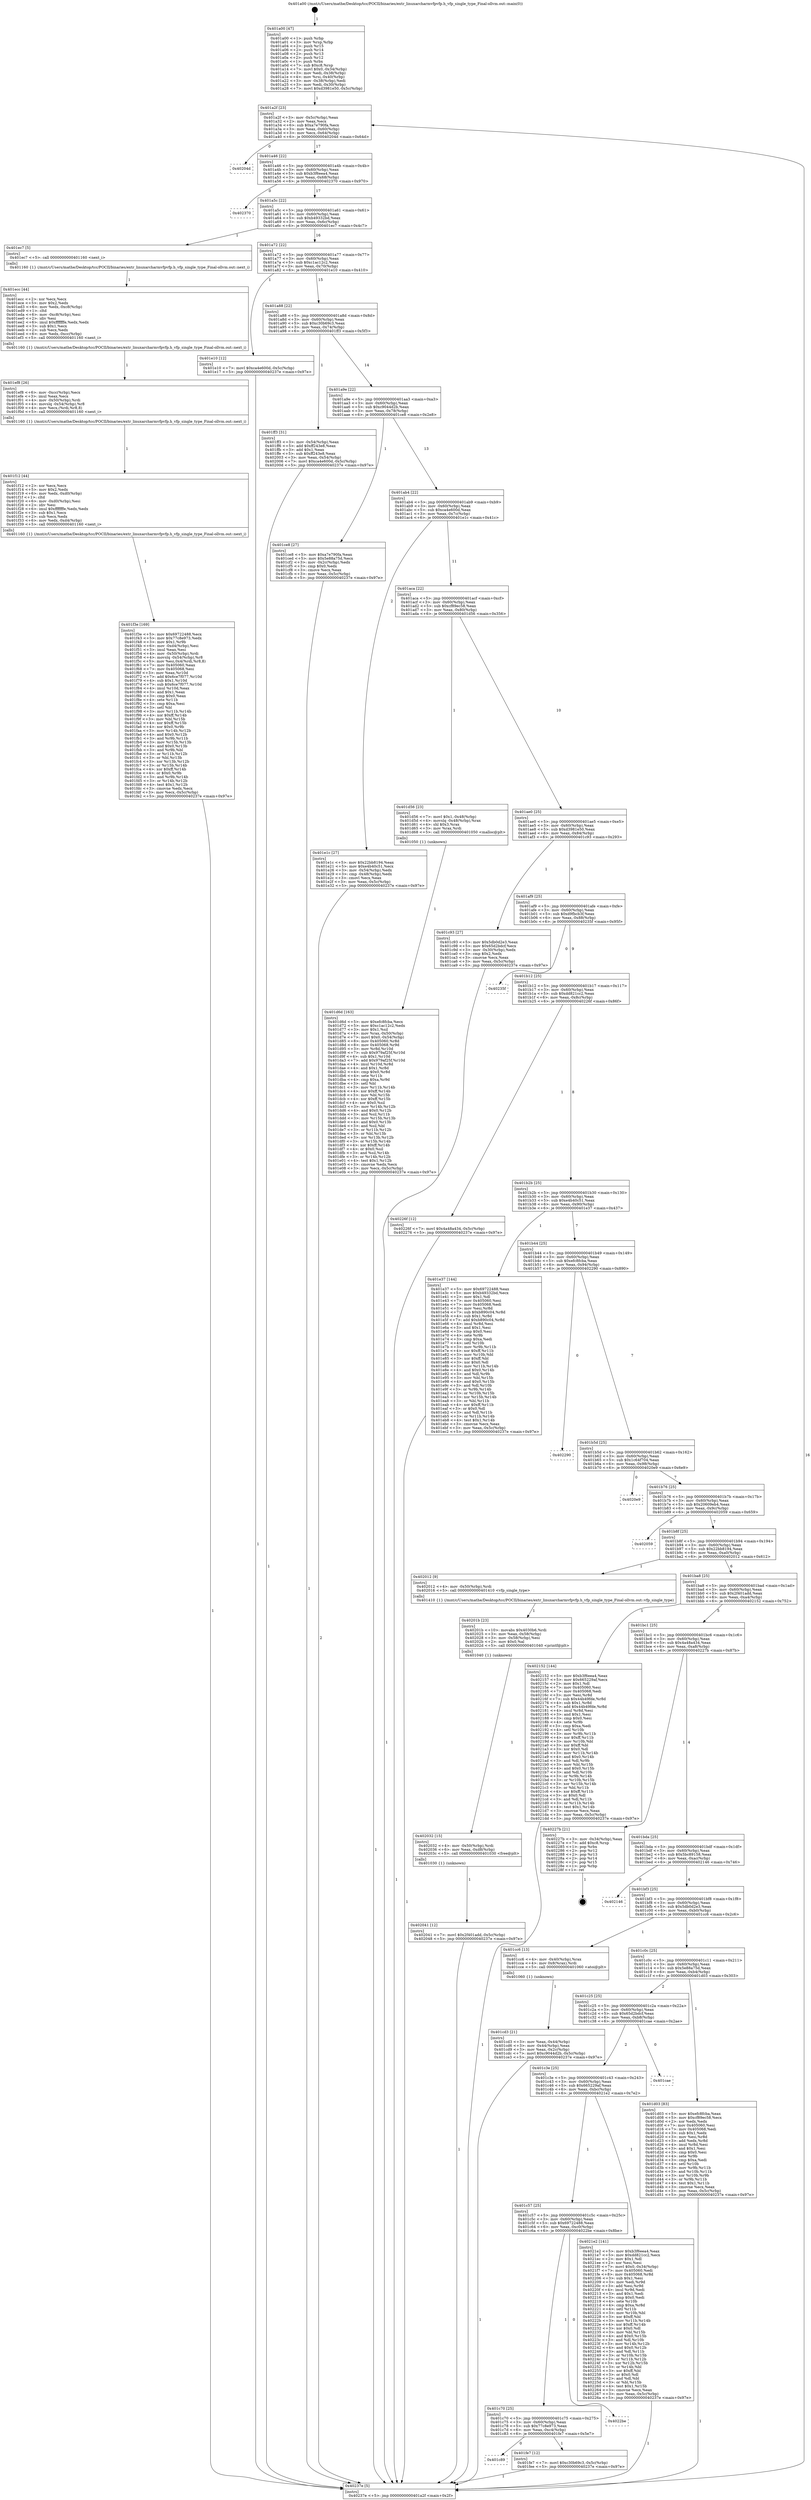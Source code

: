 digraph "0x401a00" {
  label = "0x401a00 (/mnt/c/Users/mathe/Desktop/tcc/POCII/binaries/extr_linuxarcharmvfpvfp.h_vfp_single_type_Final-ollvm.out::main(0))"
  labelloc = "t"
  node[shape=record]

  Entry [label="",width=0.3,height=0.3,shape=circle,fillcolor=black,style=filled]
  "0x401a2f" [label="{
     0x401a2f [23]\l
     | [instrs]\l
     &nbsp;&nbsp;0x401a2f \<+3\>: mov -0x5c(%rbp),%eax\l
     &nbsp;&nbsp;0x401a32 \<+2\>: mov %eax,%ecx\l
     &nbsp;&nbsp;0x401a34 \<+6\>: sub $0xa7e790fa,%ecx\l
     &nbsp;&nbsp;0x401a3a \<+3\>: mov %eax,-0x60(%rbp)\l
     &nbsp;&nbsp;0x401a3d \<+3\>: mov %ecx,-0x64(%rbp)\l
     &nbsp;&nbsp;0x401a40 \<+6\>: je 000000000040204d \<main+0x64d\>\l
  }"]
  "0x40204d" [label="{
     0x40204d\l
  }", style=dashed]
  "0x401a46" [label="{
     0x401a46 [22]\l
     | [instrs]\l
     &nbsp;&nbsp;0x401a46 \<+5\>: jmp 0000000000401a4b \<main+0x4b\>\l
     &nbsp;&nbsp;0x401a4b \<+3\>: mov -0x60(%rbp),%eax\l
     &nbsp;&nbsp;0x401a4e \<+5\>: sub $0xb3f6eea4,%eax\l
     &nbsp;&nbsp;0x401a53 \<+3\>: mov %eax,-0x68(%rbp)\l
     &nbsp;&nbsp;0x401a56 \<+6\>: je 0000000000402370 \<main+0x970\>\l
  }"]
  Exit [label="",width=0.3,height=0.3,shape=circle,fillcolor=black,style=filled,peripheries=2]
  "0x402370" [label="{
     0x402370\l
  }", style=dashed]
  "0x401a5c" [label="{
     0x401a5c [22]\l
     | [instrs]\l
     &nbsp;&nbsp;0x401a5c \<+5\>: jmp 0000000000401a61 \<main+0x61\>\l
     &nbsp;&nbsp;0x401a61 \<+3\>: mov -0x60(%rbp),%eax\l
     &nbsp;&nbsp;0x401a64 \<+5\>: sub $0xb49332bd,%eax\l
     &nbsp;&nbsp;0x401a69 \<+3\>: mov %eax,-0x6c(%rbp)\l
     &nbsp;&nbsp;0x401a6c \<+6\>: je 0000000000401ec7 \<main+0x4c7\>\l
  }"]
  "0x402041" [label="{
     0x402041 [12]\l
     | [instrs]\l
     &nbsp;&nbsp;0x402041 \<+7\>: movl $0x2f401add,-0x5c(%rbp)\l
     &nbsp;&nbsp;0x402048 \<+5\>: jmp 000000000040237e \<main+0x97e\>\l
  }"]
  "0x401ec7" [label="{
     0x401ec7 [5]\l
     | [instrs]\l
     &nbsp;&nbsp;0x401ec7 \<+5\>: call 0000000000401160 \<next_i\>\l
     | [calls]\l
     &nbsp;&nbsp;0x401160 \{1\} (/mnt/c/Users/mathe/Desktop/tcc/POCII/binaries/extr_linuxarcharmvfpvfp.h_vfp_single_type_Final-ollvm.out::next_i)\l
  }"]
  "0x401a72" [label="{
     0x401a72 [22]\l
     | [instrs]\l
     &nbsp;&nbsp;0x401a72 \<+5\>: jmp 0000000000401a77 \<main+0x77\>\l
     &nbsp;&nbsp;0x401a77 \<+3\>: mov -0x60(%rbp),%eax\l
     &nbsp;&nbsp;0x401a7a \<+5\>: sub $0xc1ac12c2,%eax\l
     &nbsp;&nbsp;0x401a7f \<+3\>: mov %eax,-0x70(%rbp)\l
     &nbsp;&nbsp;0x401a82 \<+6\>: je 0000000000401e10 \<main+0x410\>\l
  }"]
  "0x402032" [label="{
     0x402032 [15]\l
     | [instrs]\l
     &nbsp;&nbsp;0x402032 \<+4\>: mov -0x50(%rbp),%rdi\l
     &nbsp;&nbsp;0x402036 \<+6\>: mov %eax,-0xd8(%rbp)\l
     &nbsp;&nbsp;0x40203c \<+5\>: call 0000000000401030 \<free@plt\>\l
     | [calls]\l
     &nbsp;&nbsp;0x401030 \{1\} (unknown)\l
  }"]
  "0x401e10" [label="{
     0x401e10 [12]\l
     | [instrs]\l
     &nbsp;&nbsp;0x401e10 \<+7\>: movl $0xca4e600d,-0x5c(%rbp)\l
     &nbsp;&nbsp;0x401e17 \<+5\>: jmp 000000000040237e \<main+0x97e\>\l
  }"]
  "0x401a88" [label="{
     0x401a88 [22]\l
     | [instrs]\l
     &nbsp;&nbsp;0x401a88 \<+5\>: jmp 0000000000401a8d \<main+0x8d\>\l
     &nbsp;&nbsp;0x401a8d \<+3\>: mov -0x60(%rbp),%eax\l
     &nbsp;&nbsp;0x401a90 \<+5\>: sub $0xc30b69c3,%eax\l
     &nbsp;&nbsp;0x401a95 \<+3\>: mov %eax,-0x74(%rbp)\l
     &nbsp;&nbsp;0x401a98 \<+6\>: je 0000000000401ff3 \<main+0x5f3\>\l
  }"]
  "0x40201b" [label="{
     0x40201b [23]\l
     | [instrs]\l
     &nbsp;&nbsp;0x40201b \<+10\>: movabs $0x4030b6,%rdi\l
     &nbsp;&nbsp;0x402025 \<+3\>: mov %eax,-0x58(%rbp)\l
     &nbsp;&nbsp;0x402028 \<+3\>: mov -0x58(%rbp),%esi\l
     &nbsp;&nbsp;0x40202b \<+2\>: mov $0x0,%al\l
     &nbsp;&nbsp;0x40202d \<+5\>: call 0000000000401040 \<printf@plt\>\l
     | [calls]\l
     &nbsp;&nbsp;0x401040 \{1\} (unknown)\l
  }"]
  "0x401ff3" [label="{
     0x401ff3 [31]\l
     | [instrs]\l
     &nbsp;&nbsp;0x401ff3 \<+3\>: mov -0x54(%rbp),%eax\l
     &nbsp;&nbsp;0x401ff6 \<+5\>: add $0xff243e8,%eax\l
     &nbsp;&nbsp;0x401ffb \<+3\>: add $0x1,%eax\l
     &nbsp;&nbsp;0x401ffe \<+5\>: sub $0xff243e8,%eax\l
     &nbsp;&nbsp;0x402003 \<+3\>: mov %eax,-0x54(%rbp)\l
     &nbsp;&nbsp;0x402006 \<+7\>: movl $0xca4e600d,-0x5c(%rbp)\l
     &nbsp;&nbsp;0x40200d \<+5\>: jmp 000000000040237e \<main+0x97e\>\l
  }"]
  "0x401a9e" [label="{
     0x401a9e [22]\l
     | [instrs]\l
     &nbsp;&nbsp;0x401a9e \<+5\>: jmp 0000000000401aa3 \<main+0xa3\>\l
     &nbsp;&nbsp;0x401aa3 \<+3\>: mov -0x60(%rbp),%eax\l
     &nbsp;&nbsp;0x401aa6 \<+5\>: sub $0xc9044d2b,%eax\l
     &nbsp;&nbsp;0x401aab \<+3\>: mov %eax,-0x78(%rbp)\l
     &nbsp;&nbsp;0x401aae \<+6\>: je 0000000000401ce8 \<main+0x2e8\>\l
  }"]
  "0x401c89" [label="{
     0x401c89\l
  }", style=dashed]
  "0x401ce8" [label="{
     0x401ce8 [27]\l
     | [instrs]\l
     &nbsp;&nbsp;0x401ce8 \<+5\>: mov $0xa7e790fa,%eax\l
     &nbsp;&nbsp;0x401ced \<+5\>: mov $0x5e88a75d,%ecx\l
     &nbsp;&nbsp;0x401cf2 \<+3\>: mov -0x2c(%rbp),%edx\l
     &nbsp;&nbsp;0x401cf5 \<+3\>: cmp $0x0,%edx\l
     &nbsp;&nbsp;0x401cf8 \<+3\>: cmove %ecx,%eax\l
     &nbsp;&nbsp;0x401cfb \<+3\>: mov %eax,-0x5c(%rbp)\l
     &nbsp;&nbsp;0x401cfe \<+5\>: jmp 000000000040237e \<main+0x97e\>\l
  }"]
  "0x401ab4" [label="{
     0x401ab4 [22]\l
     | [instrs]\l
     &nbsp;&nbsp;0x401ab4 \<+5\>: jmp 0000000000401ab9 \<main+0xb9\>\l
     &nbsp;&nbsp;0x401ab9 \<+3\>: mov -0x60(%rbp),%eax\l
     &nbsp;&nbsp;0x401abc \<+5\>: sub $0xca4e600d,%eax\l
     &nbsp;&nbsp;0x401ac1 \<+3\>: mov %eax,-0x7c(%rbp)\l
     &nbsp;&nbsp;0x401ac4 \<+6\>: je 0000000000401e1c \<main+0x41c\>\l
  }"]
  "0x401fe7" [label="{
     0x401fe7 [12]\l
     | [instrs]\l
     &nbsp;&nbsp;0x401fe7 \<+7\>: movl $0xc30b69c3,-0x5c(%rbp)\l
     &nbsp;&nbsp;0x401fee \<+5\>: jmp 000000000040237e \<main+0x97e\>\l
  }"]
  "0x401e1c" [label="{
     0x401e1c [27]\l
     | [instrs]\l
     &nbsp;&nbsp;0x401e1c \<+5\>: mov $0x22bb8194,%eax\l
     &nbsp;&nbsp;0x401e21 \<+5\>: mov $0xe4b40c51,%ecx\l
     &nbsp;&nbsp;0x401e26 \<+3\>: mov -0x54(%rbp),%edx\l
     &nbsp;&nbsp;0x401e29 \<+3\>: cmp -0x48(%rbp),%edx\l
     &nbsp;&nbsp;0x401e2c \<+3\>: cmovl %ecx,%eax\l
     &nbsp;&nbsp;0x401e2f \<+3\>: mov %eax,-0x5c(%rbp)\l
     &nbsp;&nbsp;0x401e32 \<+5\>: jmp 000000000040237e \<main+0x97e\>\l
  }"]
  "0x401aca" [label="{
     0x401aca [22]\l
     | [instrs]\l
     &nbsp;&nbsp;0x401aca \<+5\>: jmp 0000000000401acf \<main+0xcf\>\l
     &nbsp;&nbsp;0x401acf \<+3\>: mov -0x60(%rbp),%eax\l
     &nbsp;&nbsp;0x401ad2 \<+5\>: sub $0xcf89ec58,%eax\l
     &nbsp;&nbsp;0x401ad7 \<+3\>: mov %eax,-0x80(%rbp)\l
     &nbsp;&nbsp;0x401ada \<+6\>: je 0000000000401d56 \<main+0x356\>\l
  }"]
  "0x401c70" [label="{
     0x401c70 [25]\l
     | [instrs]\l
     &nbsp;&nbsp;0x401c70 \<+5\>: jmp 0000000000401c75 \<main+0x275\>\l
     &nbsp;&nbsp;0x401c75 \<+3\>: mov -0x60(%rbp),%eax\l
     &nbsp;&nbsp;0x401c78 \<+5\>: sub $0x77c8e973,%eax\l
     &nbsp;&nbsp;0x401c7d \<+6\>: mov %eax,-0xc4(%rbp)\l
     &nbsp;&nbsp;0x401c83 \<+6\>: je 0000000000401fe7 \<main+0x5e7\>\l
  }"]
  "0x401d56" [label="{
     0x401d56 [23]\l
     | [instrs]\l
     &nbsp;&nbsp;0x401d56 \<+7\>: movl $0x1,-0x48(%rbp)\l
     &nbsp;&nbsp;0x401d5d \<+4\>: movslq -0x48(%rbp),%rax\l
     &nbsp;&nbsp;0x401d61 \<+4\>: shl $0x3,%rax\l
     &nbsp;&nbsp;0x401d65 \<+3\>: mov %rax,%rdi\l
     &nbsp;&nbsp;0x401d68 \<+5\>: call 0000000000401050 \<malloc@plt\>\l
     | [calls]\l
     &nbsp;&nbsp;0x401050 \{1\} (unknown)\l
  }"]
  "0x401ae0" [label="{
     0x401ae0 [25]\l
     | [instrs]\l
     &nbsp;&nbsp;0x401ae0 \<+5\>: jmp 0000000000401ae5 \<main+0xe5\>\l
     &nbsp;&nbsp;0x401ae5 \<+3\>: mov -0x60(%rbp),%eax\l
     &nbsp;&nbsp;0x401ae8 \<+5\>: sub $0xd3981e50,%eax\l
     &nbsp;&nbsp;0x401aed \<+6\>: mov %eax,-0x84(%rbp)\l
     &nbsp;&nbsp;0x401af3 \<+6\>: je 0000000000401c93 \<main+0x293\>\l
  }"]
  "0x4022be" [label="{
     0x4022be\l
  }", style=dashed]
  "0x401c93" [label="{
     0x401c93 [27]\l
     | [instrs]\l
     &nbsp;&nbsp;0x401c93 \<+5\>: mov $0x5db0d2e3,%eax\l
     &nbsp;&nbsp;0x401c98 \<+5\>: mov $0x65d2bdcf,%ecx\l
     &nbsp;&nbsp;0x401c9d \<+3\>: mov -0x30(%rbp),%edx\l
     &nbsp;&nbsp;0x401ca0 \<+3\>: cmp $0x2,%edx\l
     &nbsp;&nbsp;0x401ca3 \<+3\>: cmovne %ecx,%eax\l
     &nbsp;&nbsp;0x401ca6 \<+3\>: mov %eax,-0x5c(%rbp)\l
     &nbsp;&nbsp;0x401ca9 \<+5\>: jmp 000000000040237e \<main+0x97e\>\l
  }"]
  "0x401af9" [label="{
     0x401af9 [25]\l
     | [instrs]\l
     &nbsp;&nbsp;0x401af9 \<+5\>: jmp 0000000000401afe \<main+0xfe\>\l
     &nbsp;&nbsp;0x401afe \<+3\>: mov -0x60(%rbp),%eax\l
     &nbsp;&nbsp;0x401b01 \<+5\>: sub $0xd9fbcb3f,%eax\l
     &nbsp;&nbsp;0x401b06 \<+6\>: mov %eax,-0x88(%rbp)\l
     &nbsp;&nbsp;0x401b0c \<+6\>: je 000000000040235f \<main+0x95f\>\l
  }"]
  "0x40237e" [label="{
     0x40237e [5]\l
     | [instrs]\l
     &nbsp;&nbsp;0x40237e \<+5\>: jmp 0000000000401a2f \<main+0x2f\>\l
  }"]
  "0x401a00" [label="{
     0x401a00 [47]\l
     | [instrs]\l
     &nbsp;&nbsp;0x401a00 \<+1\>: push %rbp\l
     &nbsp;&nbsp;0x401a01 \<+3\>: mov %rsp,%rbp\l
     &nbsp;&nbsp;0x401a04 \<+2\>: push %r15\l
     &nbsp;&nbsp;0x401a06 \<+2\>: push %r14\l
     &nbsp;&nbsp;0x401a08 \<+2\>: push %r13\l
     &nbsp;&nbsp;0x401a0a \<+2\>: push %r12\l
     &nbsp;&nbsp;0x401a0c \<+1\>: push %rbx\l
     &nbsp;&nbsp;0x401a0d \<+7\>: sub $0xc8,%rsp\l
     &nbsp;&nbsp;0x401a14 \<+7\>: movl $0x0,-0x34(%rbp)\l
     &nbsp;&nbsp;0x401a1b \<+3\>: mov %edi,-0x38(%rbp)\l
     &nbsp;&nbsp;0x401a1e \<+4\>: mov %rsi,-0x40(%rbp)\l
     &nbsp;&nbsp;0x401a22 \<+3\>: mov -0x38(%rbp),%edi\l
     &nbsp;&nbsp;0x401a25 \<+3\>: mov %edi,-0x30(%rbp)\l
     &nbsp;&nbsp;0x401a28 \<+7\>: movl $0xd3981e50,-0x5c(%rbp)\l
  }"]
  "0x401c57" [label="{
     0x401c57 [25]\l
     | [instrs]\l
     &nbsp;&nbsp;0x401c57 \<+5\>: jmp 0000000000401c5c \<main+0x25c\>\l
     &nbsp;&nbsp;0x401c5c \<+3\>: mov -0x60(%rbp),%eax\l
     &nbsp;&nbsp;0x401c5f \<+5\>: sub $0x69722488,%eax\l
     &nbsp;&nbsp;0x401c64 \<+6\>: mov %eax,-0xc0(%rbp)\l
     &nbsp;&nbsp;0x401c6a \<+6\>: je 00000000004022be \<main+0x8be\>\l
  }"]
  "0x40235f" [label="{
     0x40235f\l
  }", style=dashed]
  "0x401b12" [label="{
     0x401b12 [25]\l
     | [instrs]\l
     &nbsp;&nbsp;0x401b12 \<+5\>: jmp 0000000000401b17 \<main+0x117\>\l
     &nbsp;&nbsp;0x401b17 \<+3\>: mov -0x60(%rbp),%eax\l
     &nbsp;&nbsp;0x401b1a \<+5\>: sub $0xdd821cc2,%eax\l
     &nbsp;&nbsp;0x401b1f \<+6\>: mov %eax,-0x8c(%rbp)\l
     &nbsp;&nbsp;0x401b25 \<+6\>: je 000000000040226f \<main+0x86f\>\l
  }"]
  "0x4021e2" [label="{
     0x4021e2 [141]\l
     | [instrs]\l
     &nbsp;&nbsp;0x4021e2 \<+5\>: mov $0xb3f6eea4,%eax\l
     &nbsp;&nbsp;0x4021e7 \<+5\>: mov $0xdd821cc2,%ecx\l
     &nbsp;&nbsp;0x4021ec \<+2\>: mov $0x1,%dl\l
     &nbsp;&nbsp;0x4021ee \<+2\>: xor %esi,%esi\l
     &nbsp;&nbsp;0x4021f0 \<+7\>: movl $0x0,-0x34(%rbp)\l
     &nbsp;&nbsp;0x4021f7 \<+7\>: mov 0x405060,%edi\l
     &nbsp;&nbsp;0x4021fe \<+8\>: mov 0x405068,%r8d\l
     &nbsp;&nbsp;0x402206 \<+3\>: sub $0x1,%esi\l
     &nbsp;&nbsp;0x402209 \<+3\>: mov %edi,%r9d\l
     &nbsp;&nbsp;0x40220c \<+3\>: add %esi,%r9d\l
     &nbsp;&nbsp;0x40220f \<+4\>: imul %r9d,%edi\l
     &nbsp;&nbsp;0x402213 \<+3\>: and $0x1,%edi\l
     &nbsp;&nbsp;0x402216 \<+3\>: cmp $0x0,%edi\l
     &nbsp;&nbsp;0x402219 \<+4\>: sete %r10b\l
     &nbsp;&nbsp;0x40221d \<+4\>: cmp $0xa,%r8d\l
     &nbsp;&nbsp;0x402221 \<+4\>: setl %r11b\l
     &nbsp;&nbsp;0x402225 \<+3\>: mov %r10b,%bl\l
     &nbsp;&nbsp;0x402228 \<+3\>: xor $0xff,%bl\l
     &nbsp;&nbsp;0x40222b \<+3\>: mov %r11b,%r14b\l
     &nbsp;&nbsp;0x40222e \<+4\>: xor $0xff,%r14b\l
     &nbsp;&nbsp;0x402232 \<+3\>: xor $0x0,%dl\l
     &nbsp;&nbsp;0x402235 \<+3\>: mov %bl,%r15b\l
     &nbsp;&nbsp;0x402238 \<+4\>: and $0x0,%r15b\l
     &nbsp;&nbsp;0x40223c \<+3\>: and %dl,%r10b\l
     &nbsp;&nbsp;0x40223f \<+3\>: mov %r14b,%r12b\l
     &nbsp;&nbsp;0x402242 \<+4\>: and $0x0,%r12b\l
     &nbsp;&nbsp;0x402246 \<+3\>: and %dl,%r11b\l
     &nbsp;&nbsp;0x402249 \<+3\>: or %r10b,%r15b\l
     &nbsp;&nbsp;0x40224c \<+3\>: or %r11b,%r12b\l
     &nbsp;&nbsp;0x40224f \<+3\>: xor %r12b,%r15b\l
     &nbsp;&nbsp;0x402252 \<+3\>: or %r14b,%bl\l
     &nbsp;&nbsp;0x402255 \<+3\>: xor $0xff,%bl\l
     &nbsp;&nbsp;0x402258 \<+3\>: or $0x0,%dl\l
     &nbsp;&nbsp;0x40225b \<+2\>: and %dl,%bl\l
     &nbsp;&nbsp;0x40225d \<+3\>: or %bl,%r15b\l
     &nbsp;&nbsp;0x402260 \<+4\>: test $0x1,%r15b\l
     &nbsp;&nbsp;0x402264 \<+3\>: cmovne %ecx,%eax\l
     &nbsp;&nbsp;0x402267 \<+3\>: mov %eax,-0x5c(%rbp)\l
     &nbsp;&nbsp;0x40226a \<+5\>: jmp 000000000040237e \<main+0x97e\>\l
  }"]
  "0x40226f" [label="{
     0x40226f [12]\l
     | [instrs]\l
     &nbsp;&nbsp;0x40226f \<+7\>: movl $0x4a48a434,-0x5c(%rbp)\l
     &nbsp;&nbsp;0x402276 \<+5\>: jmp 000000000040237e \<main+0x97e\>\l
  }"]
  "0x401b2b" [label="{
     0x401b2b [25]\l
     | [instrs]\l
     &nbsp;&nbsp;0x401b2b \<+5\>: jmp 0000000000401b30 \<main+0x130\>\l
     &nbsp;&nbsp;0x401b30 \<+3\>: mov -0x60(%rbp),%eax\l
     &nbsp;&nbsp;0x401b33 \<+5\>: sub $0xe4b40c51,%eax\l
     &nbsp;&nbsp;0x401b38 \<+6\>: mov %eax,-0x90(%rbp)\l
     &nbsp;&nbsp;0x401b3e \<+6\>: je 0000000000401e37 \<main+0x437\>\l
  }"]
  "0x401c3e" [label="{
     0x401c3e [25]\l
     | [instrs]\l
     &nbsp;&nbsp;0x401c3e \<+5\>: jmp 0000000000401c43 \<main+0x243\>\l
     &nbsp;&nbsp;0x401c43 \<+3\>: mov -0x60(%rbp),%eax\l
     &nbsp;&nbsp;0x401c46 \<+5\>: sub $0x665229af,%eax\l
     &nbsp;&nbsp;0x401c4b \<+6\>: mov %eax,-0xbc(%rbp)\l
     &nbsp;&nbsp;0x401c51 \<+6\>: je 00000000004021e2 \<main+0x7e2\>\l
  }"]
  "0x401e37" [label="{
     0x401e37 [144]\l
     | [instrs]\l
     &nbsp;&nbsp;0x401e37 \<+5\>: mov $0x69722488,%eax\l
     &nbsp;&nbsp;0x401e3c \<+5\>: mov $0xb49332bd,%ecx\l
     &nbsp;&nbsp;0x401e41 \<+2\>: mov $0x1,%dl\l
     &nbsp;&nbsp;0x401e43 \<+7\>: mov 0x405060,%esi\l
     &nbsp;&nbsp;0x401e4a \<+7\>: mov 0x405068,%edi\l
     &nbsp;&nbsp;0x401e51 \<+3\>: mov %esi,%r8d\l
     &nbsp;&nbsp;0x401e54 \<+7\>: sub $0xb890c04,%r8d\l
     &nbsp;&nbsp;0x401e5b \<+4\>: sub $0x1,%r8d\l
     &nbsp;&nbsp;0x401e5f \<+7\>: add $0xb890c04,%r8d\l
     &nbsp;&nbsp;0x401e66 \<+4\>: imul %r8d,%esi\l
     &nbsp;&nbsp;0x401e6a \<+3\>: and $0x1,%esi\l
     &nbsp;&nbsp;0x401e6d \<+3\>: cmp $0x0,%esi\l
     &nbsp;&nbsp;0x401e70 \<+4\>: sete %r9b\l
     &nbsp;&nbsp;0x401e74 \<+3\>: cmp $0xa,%edi\l
     &nbsp;&nbsp;0x401e77 \<+4\>: setl %r10b\l
     &nbsp;&nbsp;0x401e7b \<+3\>: mov %r9b,%r11b\l
     &nbsp;&nbsp;0x401e7e \<+4\>: xor $0xff,%r11b\l
     &nbsp;&nbsp;0x401e82 \<+3\>: mov %r10b,%bl\l
     &nbsp;&nbsp;0x401e85 \<+3\>: xor $0xff,%bl\l
     &nbsp;&nbsp;0x401e88 \<+3\>: xor $0x0,%dl\l
     &nbsp;&nbsp;0x401e8b \<+3\>: mov %r11b,%r14b\l
     &nbsp;&nbsp;0x401e8e \<+4\>: and $0x0,%r14b\l
     &nbsp;&nbsp;0x401e92 \<+3\>: and %dl,%r9b\l
     &nbsp;&nbsp;0x401e95 \<+3\>: mov %bl,%r15b\l
     &nbsp;&nbsp;0x401e98 \<+4\>: and $0x0,%r15b\l
     &nbsp;&nbsp;0x401e9c \<+3\>: and %dl,%r10b\l
     &nbsp;&nbsp;0x401e9f \<+3\>: or %r9b,%r14b\l
     &nbsp;&nbsp;0x401ea2 \<+3\>: or %r10b,%r15b\l
     &nbsp;&nbsp;0x401ea5 \<+3\>: xor %r15b,%r14b\l
     &nbsp;&nbsp;0x401ea8 \<+3\>: or %bl,%r11b\l
     &nbsp;&nbsp;0x401eab \<+4\>: xor $0xff,%r11b\l
     &nbsp;&nbsp;0x401eaf \<+3\>: or $0x0,%dl\l
     &nbsp;&nbsp;0x401eb2 \<+3\>: and %dl,%r11b\l
     &nbsp;&nbsp;0x401eb5 \<+3\>: or %r11b,%r14b\l
     &nbsp;&nbsp;0x401eb8 \<+4\>: test $0x1,%r14b\l
     &nbsp;&nbsp;0x401ebc \<+3\>: cmovne %ecx,%eax\l
     &nbsp;&nbsp;0x401ebf \<+3\>: mov %eax,-0x5c(%rbp)\l
     &nbsp;&nbsp;0x401ec2 \<+5\>: jmp 000000000040237e \<main+0x97e\>\l
  }"]
  "0x401b44" [label="{
     0x401b44 [25]\l
     | [instrs]\l
     &nbsp;&nbsp;0x401b44 \<+5\>: jmp 0000000000401b49 \<main+0x149\>\l
     &nbsp;&nbsp;0x401b49 \<+3\>: mov -0x60(%rbp),%eax\l
     &nbsp;&nbsp;0x401b4c \<+5\>: sub $0xefc8fcba,%eax\l
     &nbsp;&nbsp;0x401b51 \<+6\>: mov %eax,-0x94(%rbp)\l
     &nbsp;&nbsp;0x401b57 \<+6\>: je 0000000000402290 \<main+0x890\>\l
  }"]
  "0x401cae" [label="{
     0x401cae\l
  }", style=dashed]
  "0x402290" [label="{
     0x402290\l
  }", style=dashed]
  "0x401b5d" [label="{
     0x401b5d [25]\l
     | [instrs]\l
     &nbsp;&nbsp;0x401b5d \<+5\>: jmp 0000000000401b62 \<main+0x162\>\l
     &nbsp;&nbsp;0x401b62 \<+3\>: mov -0x60(%rbp),%eax\l
     &nbsp;&nbsp;0x401b65 \<+5\>: sub $0x1c64f704,%eax\l
     &nbsp;&nbsp;0x401b6a \<+6\>: mov %eax,-0x98(%rbp)\l
     &nbsp;&nbsp;0x401b70 \<+6\>: je 00000000004020e9 \<main+0x6e9\>\l
  }"]
  "0x401f3e" [label="{
     0x401f3e [169]\l
     | [instrs]\l
     &nbsp;&nbsp;0x401f3e \<+5\>: mov $0x69722488,%ecx\l
     &nbsp;&nbsp;0x401f43 \<+5\>: mov $0x77c8e973,%edx\l
     &nbsp;&nbsp;0x401f48 \<+3\>: mov $0x1,%r9b\l
     &nbsp;&nbsp;0x401f4b \<+6\>: mov -0xd4(%rbp),%esi\l
     &nbsp;&nbsp;0x401f51 \<+3\>: imul %eax,%esi\l
     &nbsp;&nbsp;0x401f54 \<+4\>: mov -0x50(%rbp),%rdi\l
     &nbsp;&nbsp;0x401f58 \<+4\>: movslq -0x54(%rbp),%r8\l
     &nbsp;&nbsp;0x401f5c \<+5\>: mov %esi,0x4(%rdi,%r8,8)\l
     &nbsp;&nbsp;0x401f61 \<+7\>: mov 0x405060,%eax\l
     &nbsp;&nbsp;0x401f68 \<+7\>: mov 0x405068,%esi\l
     &nbsp;&nbsp;0x401f6f \<+3\>: mov %eax,%r10d\l
     &nbsp;&nbsp;0x401f72 \<+7\>: add $0x6ce7f077,%r10d\l
     &nbsp;&nbsp;0x401f79 \<+4\>: sub $0x1,%r10d\l
     &nbsp;&nbsp;0x401f7d \<+7\>: sub $0x6ce7f077,%r10d\l
     &nbsp;&nbsp;0x401f84 \<+4\>: imul %r10d,%eax\l
     &nbsp;&nbsp;0x401f88 \<+3\>: and $0x1,%eax\l
     &nbsp;&nbsp;0x401f8b \<+3\>: cmp $0x0,%eax\l
     &nbsp;&nbsp;0x401f8e \<+4\>: sete %r11b\l
     &nbsp;&nbsp;0x401f92 \<+3\>: cmp $0xa,%esi\l
     &nbsp;&nbsp;0x401f95 \<+3\>: setl %bl\l
     &nbsp;&nbsp;0x401f98 \<+3\>: mov %r11b,%r14b\l
     &nbsp;&nbsp;0x401f9b \<+4\>: xor $0xff,%r14b\l
     &nbsp;&nbsp;0x401f9f \<+3\>: mov %bl,%r15b\l
     &nbsp;&nbsp;0x401fa2 \<+4\>: xor $0xff,%r15b\l
     &nbsp;&nbsp;0x401fa6 \<+4\>: xor $0x0,%r9b\l
     &nbsp;&nbsp;0x401faa \<+3\>: mov %r14b,%r12b\l
     &nbsp;&nbsp;0x401fad \<+4\>: and $0x0,%r12b\l
     &nbsp;&nbsp;0x401fb1 \<+3\>: and %r9b,%r11b\l
     &nbsp;&nbsp;0x401fb4 \<+3\>: mov %r15b,%r13b\l
     &nbsp;&nbsp;0x401fb7 \<+4\>: and $0x0,%r13b\l
     &nbsp;&nbsp;0x401fbb \<+3\>: and %r9b,%bl\l
     &nbsp;&nbsp;0x401fbe \<+3\>: or %r11b,%r12b\l
     &nbsp;&nbsp;0x401fc1 \<+3\>: or %bl,%r13b\l
     &nbsp;&nbsp;0x401fc4 \<+3\>: xor %r13b,%r12b\l
     &nbsp;&nbsp;0x401fc7 \<+3\>: or %r15b,%r14b\l
     &nbsp;&nbsp;0x401fca \<+4\>: xor $0xff,%r14b\l
     &nbsp;&nbsp;0x401fce \<+4\>: or $0x0,%r9b\l
     &nbsp;&nbsp;0x401fd2 \<+3\>: and %r9b,%r14b\l
     &nbsp;&nbsp;0x401fd5 \<+3\>: or %r14b,%r12b\l
     &nbsp;&nbsp;0x401fd8 \<+4\>: test $0x1,%r12b\l
     &nbsp;&nbsp;0x401fdc \<+3\>: cmovne %edx,%ecx\l
     &nbsp;&nbsp;0x401fdf \<+3\>: mov %ecx,-0x5c(%rbp)\l
     &nbsp;&nbsp;0x401fe2 \<+5\>: jmp 000000000040237e \<main+0x97e\>\l
  }"]
  "0x4020e9" [label="{
     0x4020e9\l
  }", style=dashed]
  "0x401b76" [label="{
     0x401b76 [25]\l
     | [instrs]\l
     &nbsp;&nbsp;0x401b76 \<+5\>: jmp 0000000000401b7b \<main+0x17b\>\l
     &nbsp;&nbsp;0x401b7b \<+3\>: mov -0x60(%rbp),%eax\l
     &nbsp;&nbsp;0x401b7e \<+5\>: sub $0x20609eb4,%eax\l
     &nbsp;&nbsp;0x401b83 \<+6\>: mov %eax,-0x9c(%rbp)\l
     &nbsp;&nbsp;0x401b89 \<+6\>: je 0000000000402059 \<main+0x659\>\l
  }"]
  "0x401f12" [label="{
     0x401f12 [44]\l
     | [instrs]\l
     &nbsp;&nbsp;0x401f12 \<+2\>: xor %ecx,%ecx\l
     &nbsp;&nbsp;0x401f14 \<+5\>: mov $0x2,%edx\l
     &nbsp;&nbsp;0x401f19 \<+6\>: mov %edx,-0xd0(%rbp)\l
     &nbsp;&nbsp;0x401f1f \<+1\>: cltd\l
     &nbsp;&nbsp;0x401f20 \<+6\>: mov -0xd0(%rbp),%esi\l
     &nbsp;&nbsp;0x401f26 \<+2\>: idiv %esi\l
     &nbsp;&nbsp;0x401f28 \<+6\>: imul $0xfffffffe,%edx,%edx\l
     &nbsp;&nbsp;0x401f2e \<+3\>: sub $0x1,%ecx\l
     &nbsp;&nbsp;0x401f31 \<+2\>: sub %ecx,%edx\l
     &nbsp;&nbsp;0x401f33 \<+6\>: mov %edx,-0xd4(%rbp)\l
     &nbsp;&nbsp;0x401f39 \<+5\>: call 0000000000401160 \<next_i\>\l
     | [calls]\l
     &nbsp;&nbsp;0x401160 \{1\} (/mnt/c/Users/mathe/Desktop/tcc/POCII/binaries/extr_linuxarcharmvfpvfp.h_vfp_single_type_Final-ollvm.out::next_i)\l
  }"]
  "0x402059" [label="{
     0x402059\l
  }", style=dashed]
  "0x401b8f" [label="{
     0x401b8f [25]\l
     | [instrs]\l
     &nbsp;&nbsp;0x401b8f \<+5\>: jmp 0000000000401b94 \<main+0x194\>\l
     &nbsp;&nbsp;0x401b94 \<+3\>: mov -0x60(%rbp),%eax\l
     &nbsp;&nbsp;0x401b97 \<+5\>: sub $0x22bb8194,%eax\l
     &nbsp;&nbsp;0x401b9c \<+6\>: mov %eax,-0xa0(%rbp)\l
     &nbsp;&nbsp;0x401ba2 \<+6\>: je 0000000000402012 \<main+0x612\>\l
  }"]
  "0x401ef8" [label="{
     0x401ef8 [26]\l
     | [instrs]\l
     &nbsp;&nbsp;0x401ef8 \<+6\>: mov -0xcc(%rbp),%ecx\l
     &nbsp;&nbsp;0x401efe \<+3\>: imul %eax,%ecx\l
     &nbsp;&nbsp;0x401f01 \<+4\>: mov -0x50(%rbp),%rdi\l
     &nbsp;&nbsp;0x401f05 \<+4\>: movslq -0x54(%rbp),%r8\l
     &nbsp;&nbsp;0x401f09 \<+4\>: mov %ecx,(%rdi,%r8,8)\l
     &nbsp;&nbsp;0x401f0d \<+5\>: call 0000000000401160 \<next_i\>\l
     | [calls]\l
     &nbsp;&nbsp;0x401160 \{1\} (/mnt/c/Users/mathe/Desktop/tcc/POCII/binaries/extr_linuxarcharmvfpvfp.h_vfp_single_type_Final-ollvm.out::next_i)\l
  }"]
  "0x402012" [label="{
     0x402012 [9]\l
     | [instrs]\l
     &nbsp;&nbsp;0x402012 \<+4\>: mov -0x50(%rbp),%rdi\l
     &nbsp;&nbsp;0x402016 \<+5\>: call 0000000000401410 \<vfp_single_type\>\l
     | [calls]\l
     &nbsp;&nbsp;0x401410 \{1\} (/mnt/c/Users/mathe/Desktop/tcc/POCII/binaries/extr_linuxarcharmvfpvfp.h_vfp_single_type_Final-ollvm.out::vfp_single_type)\l
  }"]
  "0x401ba8" [label="{
     0x401ba8 [25]\l
     | [instrs]\l
     &nbsp;&nbsp;0x401ba8 \<+5\>: jmp 0000000000401bad \<main+0x1ad\>\l
     &nbsp;&nbsp;0x401bad \<+3\>: mov -0x60(%rbp),%eax\l
     &nbsp;&nbsp;0x401bb0 \<+5\>: sub $0x2f401add,%eax\l
     &nbsp;&nbsp;0x401bb5 \<+6\>: mov %eax,-0xa4(%rbp)\l
     &nbsp;&nbsp;0x401bbb \<+6\>: je 0000000000402152 \<main+0x752\>\l
  }"]
  "0x401ecc" [label="{
     0x401ecc [44]\l
     | [instrs]\l
     &nbsp;&nbsp;0x401ecc \<+2\>: xor %ecx,%ecx\l
     &nbsp;&nbsp;0x401ece \<+5\>: mov $0x2,%edx\l
     &nbsp;&nbsp;0x401ed3 \<+6\>: mov %edx,-0xc8(%rbp)\l
     &nbsp;&nbsp;0x401ed9 \<+1\>: cltd\l
     &nbsp;&nbsp;0x401eda \<+6\>: mov -0xc8(%rbp),%esi\l
     &nbsp;&nbsp;0x401ee0 \<+2\>: idiv %esi\l
     &nbsp;&nbsp;0x401ee2 \<+6\>: imul $0xfffffffe,%edx,%edx\l
     &nbsp;&nbsp;0x401ee8 \<+3\>: sub $0x1,%ecx\l
     &nbsp;&nbsp;0x401eeb \<+2\>: sub %ecx,%edx\l
     &nbsp;&nbsp;0x401eed \<+6\>: mov %edx,-0xcc(%rbp)\l
     &nbsp;&nbsp;0x401ef3 \<+5\>: call 0000000000401160 \<next_i\>\l
     | [calls]\l
     &nbsp;&nbsp;0x401160 \{1\} (/mnt/c/Users/mathe/Desktop/tcc/POCII/binaries/extr_linuxarcharmvfpvfp.h_vfp_single_type_Final-ollvm.out::next_i)\l
  }"]
  "0x402152" [label="{
     0x402152 [144]\l
     | [instrs]\l
     &nbsp;&nbsp;0x402152 \<+5\>: mov $0xb3f6eea4,%eax\l
     &nbsp;&nbsp;0x402157 \<+5\>: mov $0x665229af,%ecx\l
     &nbsp;&nbsp;0x40215c \<+2\>: mov $0x1,%dl\l
     &nbsp;&nbsp;0x40215e \<+7\>: mov 0x405060,%esi\l
     &nbsp;&nbsp;0x402165 \<+7\>: mov 0x405068,%edi\l
     &nbsp;&nbsp;0x40216c \<+3\>: mov %esi,%r8d\l
     &nbsp;&nbsp;0x40216f \<+7\>: sub $0x44b49fde,%r8d\l
     &nbsp;&nbsp;0x402176 \<+4\>: sub $0x1,%r8d\l
     &nbsp;&nbsp;0x40217a \<+7\>: add $0x44b49fde,%r8d\l
     &nbsp;&nbsp;0x402181 \<+4\>: imul %r8d,%esi\l
     &nbsp;&nbsp;0x402185 \<+3\>: and $0x1,%esi\l
     &nbsp;&nbsp;0x402188 \<+3\>: cmp $0x0,%esi\l
     &nbsp;&nbsp;0x40218b \<+4\>: sete %r9b\l
     &nbsp;&nbsp;0x40218f \<+3\>: cmp $0xa,%edi\l
     &nbsp;&nbsp;0x402192 \<+4\>: setl %r10b\l
     &nbsp;&nbsp;0x402196 \<+3\>: mov %r9b,%r11b\l
     &nbsp;&nbsp;0x402199 \<+4\>: xor $0xff,%r11b\l
     &nbsp;&nbsp;0x40219d \<+3\>: mov %r10b,%bl\l
     &nbsp;&nbsp;0x4021a0 \<+3\>: xor $0xff,%bl\l
     &nbsp;&nbsp;0x4021a3 \<+3\>: xor $0x0,%dl\l
     &nbsp;&nbsp;0x4021a6 \<+3\>: mov %r11b,%r14b\l
     &nbsp;&nbsp;0x4021a9 \<+4\>: and $0x0,%r14b\l
     &nbsp;&nbsp;0x4021ad \<+3\>: and %dl,%r9b\l
     &nbsp;&nbsp;0x4021b0 \<+3\>: mov %bl,%r15b\l
     &nbsp;&nbsp;0x4021b3 \<+4\>: and $0x0,%r15b\l
     &nbsp;&nbsp;0x4021b7 \<+3\>: and %dl,%r10b\l
     &nbsp;&nbsp;0x4021ba \<+3\>: or %r9b,%r14b\l
     &nbsp;&nbsp;0x4021bd \<+3\>: or %r10b,%r15b\l
     &nbsp;&nbsp;0x4021c0 \<+3\>: xor %r15b,%r14b\l
     &nbsp;&nbsp;0x4021c3 \<+3\>: or %bl,%r11b\l
     &nbsp;&nbsp;0x4021c6 \<+4\>: xor $0xff,%r11b\l
     &nbsp;&nbsp;0x4021ca \<+3\>: or $0x0,%dl\l
     &nbsp;&nbsp;0x4021cd \<+3\>: and %dl,%r11b\l
     &nbsp;&nbsp;0x4021d0 \<+3\>: or %r11b,%r14b\l
     &nbsp;&nbsp;0x4021d3 \<+4\>: test $0x1,%r14b\l
     &nbsp;&nbsp;0x4021d7 \<+3\>: cmovne %ecx,%eax\l
     &nbsp;&nbsp;0x4021da \<+3\>: mov %eax,-0x5c(%rbp)\l
     &nbsp;&nbsp;0x4021dd \<+5\>: jmp 000000000040237e \<main+0x97e\>\l
  }"]
  "0x401bc1" [label="{
     0x401bc1 [25]\l
     | [instrs]\l
     &nbsp;&nbsp;0x401bc1 \<+5\>: jmp 0000000000401bc6 \<main+0x1c6\>\l
     &nbsp;&nbsp;0x401bc6 \<+3\>: mov -0x60(%rbp),%eax\l
     &nbsp;&nbsp;0x401bc9 \<+5\>: sub $0x4a48a434,%eax\l
     &nbsp;&nbsp;0x401bce \<+6\>: mov %eax,-0xa8(%rbp)\l
     &nbsp;&nbsp;0x401bd4 \<+6\>: je 000000000040227b \<main+0x87b\>\l
  }"]
  "0x401d6d" [label="{
     0x401d6d [163]\l
     | [instrs]\l
     &nbsp;&nbsp;0x401d6d \<+5\>: mov $0xefc8fcba,%ecx\l
     &nbsp;&nbsp;0x401d72 \<+5\>: mov $0xc1ac12c2,%edx\l
     &nbsp;&nbsp;0x401d77 \<+3\>: mov $0x1,%sil\l
     &nbsp;&nbsp;0x401d7a \<+4\>: mov %rax,-0x50(%rbp)\l
     &nbsp;&nbsp;0x401d7e \<+7\>: movl $0x0,-0x54(%rbp)\l
     &nbsp;&nbsp;0x401d85 \<+8\>: mov 0x405060,%r8d\l
     &nbsp;&nbsp;0x401d8d \<+8\>: mov 0x405068,%r9d\l
     &nbsp;&nbsp;0x401d95 \<+3\>: mov %r8d,%r10d\l
     &nbsp;&nbsp;0x401d98 \<+7\>: sub $0x979af25f,%r10d\l
     &nbsp;&nbsp;0x401d9f \<+4\>: sub $0x1,%r10d\l
     &nbsp;&nbsp;0x401da3 \<+7\>: add $0x979af25f,%r10d\l
     &nbsp;&nbsp;0x401daa \<+4\>: imul %r10d,%r8d\l
     &nbsp;&nbsp;0x401dae \<+4\>: and $0x1,%r8d\l
     &nbsp;&nbsp;0x401db2 \<+4\>: cmp $0x0,%r8d\l
     &nbsp;&nbsp;0x401db6 \<+4\>: sete %r11b\l
     &nbsp;&nbsp;0x401dba \<+4\>: cmp $0xa,%r9d\l
     &nbsp;&nbsp;0x401dbe \<+3\>: setl %bl\l
     &nbsp;&nbsp;0x401dc1 \<+3\>: mov %r11b,%r14b\l
     &nbsp;&nbsp;0x401dc4 \<+4\>: xor $0xff,%r14b\l
     &nbsp;&nbsp;0x401dc8 \<+3\>: mov %bl,%r15b\l
     &nbsp;&nbsp;0x401dcb \<+4\>: xor $0xff,%r15b\l
     &nbsp;&nbsp;0x401dcf \<+4\>: xor $0x0,%sil\l
     &nbsp;&nbsp;0x401dd3 \<+3\>: mov %r14b,%r12b\l
     &nbsp;&nbsp;0x401dd6 \<+4\>: and $0x0,%r12b\l
     &nbsp;&nbsp;0x401dda \<+3\>: and %sil,%r11b\l
     &nbsp;&nbsp;0x401ddd \<+3\>: mov %r15b,%r13b\l
     &nbsp;&nbsp;0x401de0 \<+4\>: and $0x0,%r13b\l
     &nbsp;&nbsp;0x401de4 \<+3\>: and %sil,%bl\l
     &nbsp;&nbsp;0x401de7 \<+3\>: or %r11b,%r12b\l
     &nbsp;&nbsp;0x401dea \<+3\>: or %bl,%r13b\l
     &nbsp;&nbsp;0x401ded \<+3\>: xor %r13b,%r12b\l
     &nbsp;&nbsp;0x401df0 \<+3\>: or %r15b,%r14b\l
     &nbsp;&nbsp;0x401df3 \<+4\>: xor $0xff,%r14b\l
     &nbsp;&nbsp;0x401df7 \<+4\>: or $0x0,%sil\l
     &nbsp;&nbsp;0x401dfb \<+3\>: and %sil,%r14b\l
     &nbsp;&nbsp;0x401dfe \<+3\>: or %r14b,%r12b\l
     &nbsp;&nbsp;0x401e01 \<+4\>: test $0x1,%r12b\l
     &nbsp;&nbsp;0x401e05 \<+3\>: cmovne %edx,%ecx\l
     &nbsp;&nbsp;0x401e08 \<+3\>: mov %ecx,-0x5c(%rbp)\l
     &nbsp;&nbsp;0x401e0b \<+5\>: jmp 000000000040237e \<main+0x97e\>\l
  }"]
  "0x40227b" [label="{
     0x40227b [21]\l
     | [instrs]\l
     &nbsp;&nbsp;0x40227b \<+3\>: mov -0x34(%rbp),%eax\l
     &nbsp;&nbsp;0x40227e \<+7\>: add $0xc8,%rsp\l
     &nbsp;&nbsp;0x402285 \<+1\>: pop %rbx\l
     &nbsp;&nbsp;0x402286 \<+2\>: pop %r12\l
     &nbsp;&nbsp;0x402288 \<+2\>: pop %r13\l
     &nbsp;&nbsp;0x40228a \<+2\>: pop %r14\l
     &nbsp;&nbsp;0x40228c \<+2\>: pop %r15\l
     &nbsp;&nbsp;0x40228e \<+1\>: pop %rbp\l
     &nbsp;&nbsp;0x40228f \<+1\>: ret\l
  }"]
  "0x401bda" [label="{
     0x401bda [25]\l
     | [instrs]\l
     &nbsp;&nbsp;0x401bda \<+5\>: jmp 0000000000401bdf \<main+0x1df\>\l
     &nbsp;&nbsp;0x401bdf \<+3\>: mov -0x60(%rbp),%eax\l
     &nbsp;&nbsp;0x401be2 \<+5\>: sub $0x5bc89158,%eax\l
     &nbsp;&nbsp;0x401be7 \<+6\>: mov %eax,-0xac(%rbp)\l
     &nbsp;&nbsp;0x401bed \<+6\>: je 0000000000402146 \<main+0x746\>\l
  }"]
  "0x401c25" [label="{
     0x401c25 [25]\l
     | [instrs]\l
     &nbsp;&nbsp;0x401c25 \<+5\>: jmp 0000000000401c2a \<main+0x22a\>\l
     &nbsp;&nbsp;0x401c2a \<+3\>: mov -0x60(%rbp),%eax\l
     &nbsp;&nbsp;0x401c2d \<+5\>: sub $0x65d2bdcf,%eax\l
     &nbsp;&nbsp;0x401c32 \<+6\>: mov %eax,-0xb8(%rbp)\l
     &nbsp;&nbsp;0x401c38 \<+6\>: je 0000000000401cae \<main+0x2ae\>\l
  }"]
  "0x402146" [label="{
     0x402146\l
  }", style=dashed]
  "0x401bf3" [label="{
     0x401bf3 [25]\l
     | [instrs]\l
     &nbsp;&nbsp;0x401bf3 \<+5\>: jmp 0000000000401bf8 \<main+0x1f8\>\l
     &nbsp;&nbsp;0x401bf8 \<+3\>: mov -0x60(%rbp),%eax\l
     &nbsp;&nbsp;0x401bfb \<+5\>: sub $0x5db0d2e3,%eax\l
     &nbsp;&nbsp;0x401c00 \<+6\>: mov %eax,-0xb0(%rbp)\l
     &nbsp;&nbsp;0x401c06 \<+6\>: je 0000000000401cc6 \<main+0x2c6\>\l
  }"]
  "0x401d03" [label="{
     0x401d03 [83]\l
     | [instrs]\l
     &nbsp;&nbsp;0x401d03 \<+5\>: mov $0xefc8fcba,%eax\l
     &nbsp;&nbsp;0x401d08 \<+5\>: mov $0xcf89ec58,%ecx\l
     &nbsp;&nbsp;0x401d0d \<+2\>: xor %edx,%edx\l
     &nbsp;&nbsp;0x401d0f \<+7\>: mov 0x405060,%esi\l
     &nbsp;&nbsp;0x401d16 \<+7\>: mov 0x405068,%edi\l
     &nbsp;&nbsp;0x401d1d \<+3\>: sub $0x1,%edx\l
     &nbsp;&nbsp;0x401d20 \<+3\>: mov %esi,%r8d\l
     &nbsp;&nbsp;0x401d23 \<+3\>: add %edx,%r8d\l
     &nbsp;&nbsp;0x401d26 \<+4\>: imul %r8d,%esi\l
     &nbsp;&nbsp;0x401d2a \<+3\>: and $0x1,%esi\l
     &nbsp;&nbsp;0x401d2d \<+3\>: cmp $0x0,%esi\l
     &nbsp;&nbsp;0x401d30 \<+4\>: sete %r9b\l
     &nbsp;&nbsp;0x401d34 \<+3\>: cmp $0xa,%edi\l
     &nbsp;&nbsp;0x401d37 \<+4\>: setl %r10b\l
     &nbsp;&nbsp;0x401d3b \<+3\>: mov %r9b,%r11b\l
     &nbsp;&nbsp;0x401d3e \<+3\>: and %r10b,%r11b\l
     &nbsp;&nbsp;0x401d41 \<+3\>: xor %r10b,%r9b\l
     &nbsp;&nbsp;0x401d44 \<+3\>: or %r9b,%r11b\l
     &nbsp;&nbsp;0x401d47 \<+4\>: test $0x1,%r11b\l
     &nbsp;&nbsp;0x401d4b \<+3\>: cmovne %ecx,%eax\l
     &nbsp;&nbsp;0x401d4e \<+3\>: mov %eax,-0x5c(%rbp)\l
     &nbsp;&nbsp;0x401d51 \<+5\>: jmp 000000000040237e \<main+0x97e\>\l
  }"]
  "0x401cc6" [label="{
     0x401cc6 [13]\l
     | [instrs]\l
     &nbsp;&nbsp;0x401cc6 \<+4\>: mov -0x40(%rbp),%rax\l
     &nbsp;&nbsp;0x401cca \<+4\>: mov 0x8(%rax),%rdi\l
     &nbsp;&nbsp;0x401cce \<+5\>: call 0000000000401060 \<atoi@plt\>\l
     | [calls]\l
     &nbsp;&nbsp;0x401060 \{1\} (unknown)\l
  }"]
  "0x401c0c" [label="{
     0x401c0c [25]\l
     | [instrs]\l
     &nbsp;&nbsp;0x401c0c \<+5\>: jmp 0000000000401c11 \<main+0x211\>\l
     &nbsp;&nbsp;0x401c11 \<+3\>: mov -0x60(%rbp),%eax\l
     &nbsp;&nbsp;0x401c14 \<+5\>: sub $0x5e88a75d,%eax\l
     &nbsp;&nbsp;0x401c19 \<+6\>: mov %eax,-0xb4(%rbp)\l
     &nbsp;&nbsp;0x401c1f \<+6\>: je 0000000000401d03 \<main+0x303\>\l
  }"]
  "0x401cd3" [label="{
     0x401cd3 [21]\l
     | [instrs]\l
     &nbsp;&nbsp;0x401cd3 \<+3\>: mov %eax,-0x44(%rbp)\l
     &nbsp;&nbsp;0x401cd6 \<+3\>: mov -0x44(%rbp),%eax\l
     &nbsp;&nbsp;0x401cd9 \<+3\>: mov %eax,-0x2c(%rbp)\l
     &nbsp;&nbsp;0x401cdc \<+7\>: movl $0xc9044d2b,-0x5c(%rbp)\l
     &nbsp;&nbsp;0x401ce3 \<+5\>: jmp 000000000040237e \<main+0x97e\>\l
  }"]
  Entry -> "0x401a00" [label=" 1"]
  "0x401a2f" -> "0x40204d" [label=" 0"]
  "0x401a2f" -> "0x401a46" [label=" 17"]
  "0x40227b" -> Exit [label=" 1"]
  "0x401a46" -> "0x402370" [label=" 0"]
  "0x401a46" -> "0x401a5c" [label=" 17"]
  "0x40226f" -> "0x40237e" [label=" 1"]
  "0x401a5c" -> "0x401ec7" [label=" 1"]
  "0x401a5c" -> "0x401a72" [label=" 16"]
  "0x4021e2" -> "0x40237e" [label=" 1"]
  "0x401a72" -> "0x401e10" [label=" 1"]
  "0x401a72" -> "0x401a88" [label=" 15"]
  "0x402152" -> "0x40237e" [label=" 1"]
  "0x401a88" -> "0x401ff3" [label=" 1"]
  "0x401a88" -> "0x401a9e" [label=" 14"]
  "0x402041" -> "0x40237e" [label=" 1"]
  "0x401a9e" -> "0x401ce8" [label=" 1"]
  "0x401a9e" -> "0x401ab4" [label=" 13"]
  "0x402032" -> "0x402041" [label=" 1"]
  "0x401ab4" -> "0x401e1c" [label=" 2"]
  "0x401ab4" -> "0x401aca" [label=" 11"]
  "0x40201b" -> "0x402032" [label=" 1"]
  "0x401aca" -> "0x401d56" [label=" 1"]
  "0x401aca" -> "0x401ae0" [label=" 10"]
  "0x401ff3" -> "0x40237e" [label=" 1"]
  "0x401ae0" -> "0x401c93" [label=" 1"]
  "0x401ae0" -> "0x401af9" [label=" 9"]
  "0x401c93" -> "0x40237e" [label=" 1"]
  "0x401a00" -> "0x401a2f" [label=" 1"]
  "0x40237e" -> "0x401a2f" [label=" 16"]
  "0x401fe7" -> "0x40237e" [label=" 1"]
  "0x401af9" -> "0x40235f" [label=" 0"]
  "0x401af9" -> "0x401b12" [label=" 9"]
  "0x401c70" -> "0x401fe7" [label=" 1"]
  "0x401b12" -> "0x40226f" [label=" 1"]
  "0x401b12" -> "0x401b2b" [label=" 8"]
  "0x402012" -> "0x40201b" [label=" 1"]
  "0x401b2b" -> "0x401e37" [label=" 1"]
  "0x401b2b" -> "0x401b44" [label=" 7"]
  "0x401c57" -> "0x4022be" [label=" 0"]
  "0x401b44" -> "0x402290" [label=" 0"]
  "0x401b44" -> "0x401b5d" [label=" 7"]
  "0x401c70" -> "0x401c89" [label=" 0"]
  "0x401b5d" -> "0x4020e9" [label=" 0"]
  "0x401b5d" -> "0x401b76" [label=" 7"]
  "0x401c3e" -> "0x4021e2" [label=" 1"]
  "0x401b76" -> "0x402059" [label=" 0"]
  "0x401b76" -> "0x401b8f" [label=" 7"]
  "0x401c57" -> "0x401c70" [label=" 1"]
  "0x401b8f" -> "0x402012" [label=" 1"]
  "0x401b8f" -> "0x401ba8" [label=" 6"]
  "0x401c25" -> "0x401c3e" [label=" 2"]
  "0x401ba8" -> "0x402152" [label=" 1"]
  "0x401ba8" -> "0x401bc1" [label=" 5"]
  "0x401c25" -> "0x401cae" [label=" 0"]
  "0x401bc1" -> "0x40227b" [label=" 1"]
  "0x401bc1" -> "0x401bda" [label=" 4"]
  "0x401c3e" -> "0x401c57" [label=" 1"]
  "0x401bda" -> "0x402146" [label=" 0"]
  "0x401bda" -> "0x401bf3" [label=" 4"]
  "0x401f3e" -> "0x40237e" [label=" 1"]
  "0x401bf3" -> "0x401cc6" [label=" 1"]
  "0x401bf3" -> "0x401c0c" [label=" 3"]
  "0x401cc6" -> "0x401cd3" [label=" 1"]
  "0x401cd3" -> "0x40237e" [label=" 1"]
  "0x401ce8" -> "0x40237e" [label=" 1"]
  "0x401f12" -> "0x401f3e" [label=" 1"]
  "0x401c0c" -> "0x401d03" [label=" 1"]
  "0x401c0c" -> "0x401c25" [label=" 2"]
  "0x401d03" -> "0x40237e" [label=" 1"]
  "0x401d56" -> "0x401d6d" [label=" 1"]
  "0x401d6d" -> "0x40237e" [label=" 1"]
  "0x401e10" -> "0x40237e" [label=" 1"]
  "0x401e1c" -> "0x40237e" [label=" 2"]
  "0x401e37" -> "0x40237e" [label=" 1"]
  "0x401ec7" -> "0x401ecc" [label=" 1"]
  "0x401ecc" -> "0x401ef8" [label=" 1"]
  "0x401ef8" -> "0x401f12" [label=" 1"]
}
